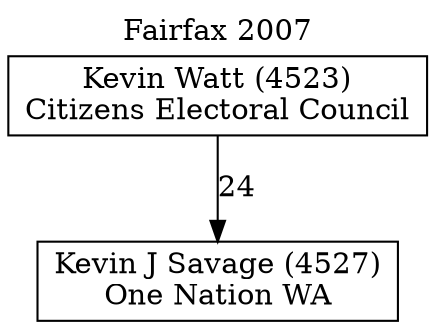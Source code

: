 // House preference flow
digraph "Kevin J Savage (4527)_Fairfax_2007" {
	graph [label="Fairfax 2007" labelloc=t mclimit=10]
	node [shape=box]
	"Kevin J Savage (4527)" [label="Kevin J Savage (4527)
One Nation WA"]
	"Kevin Watt (4523)" [label="Kevin Watt (4523)
Citizens Electoral Council"]
	"Kevin Watt (4523)" -> "Kevin J Savage (4527)" [label=24]
}
